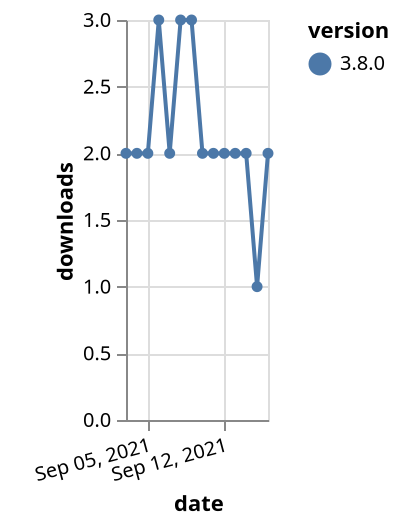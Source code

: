 {"$schema": "https://vega.github.io/schema/vega-lite/v5.json", "description": "A simple bar chart with embedded data.", "data": {"values": [{"date": "2021-09-03", "total": 2750, "delta": 2, "version": "3.8.0"}, {"date": "2021-09-04", "total": 2752, "delta": 2, "version": "3.8.0"}, {"date": "2021-09-05", "total": 2754, "delta": 2, "version": "3.8.0"}, {"date": "2021-09-06", "total": 2757, "delta": 3, "version": "3.8.0"}, {"date": "2021-09-07", "total": 2759, "delta": 2, "version": "3.8.0"}, {"date": "2021-09-08", "total": 2762, "delta": 3, "version": "3.8.0"}, {"date": "2021-09-09", "total": 2765, "delta": 3, "version": "3.8.0"}, {"date": "2021-09-10", "total": 2767, "delta": 2, "version": "3.8.0"}, {"date": "2021-09-11", "total": 2769, "delta": 2, "version": "3.8.0"}, {"date": "2021-09-12", "total": 2771, "delta": 2, "version": "3.8.0"}, {"date": "2021-09-13", "total": 2773, "delta": 2, "version": "3.8.0"}, {"date": "2021-09-14", "total": 2775, "delta": 2, "version": "3.8.0"}, {"date": "2021-09-15", "total": 2776, "delta": 1, "version": "3.8.0"}, {"date": "2021-09-16", "total": 2778, "delta": 2, "version": "3.8.0"}]}, "width": "container", "mark": {"type": "line", "point": {"filled": true}}, "encoding": {"x": {"field": "date", "type": "temporal", "timeUnit": "yearmonthdate", "title": "date", "axis": {"labelAngle": -15}}, "y": {"field": "delta", "type": "quantitative", "title": "downloads"}, "color": {"field": "version", "type": "nominal"}, "tooltip": {"field": "delta"}}}